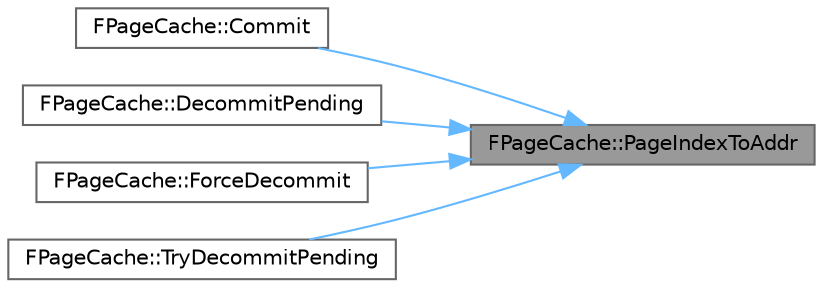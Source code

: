 digraph "FPageCache::PageIndexToAddr"
{
 // INTERACTIVE_SVG=YES
 // LATEX_PDF_SIZE
  bgcolor="transparent";
  edge [fontname=Helvetica,fontsize=10,labelfontname=Helvetica,labelfontsize=10];
  node [fontname=Helvetica,fontsize=10,shape=box,height=0.2,width=0.4];
  rankdir="RL";
  Node1 [id="Node000001",label="FPageCache::PageIndexToAddr",height=0.2,width=0.4,color="gray40", fillcolor="grey60", style="filled", fontcolor="black",tooltip=" "];
  Node1 -> Node2 [id="edge1_Node000001_Node000002",dir="back",color="steelblue1",style="solid",tooltip=" "];
  Node2 [id="Node000002",label="FPageCache::Commit",height=0.2,width=0.4,color="grey40", fillcolor="white", style="filled",URL="$d2/dcf/classFPageCache.html#a638aca5914e0c70c7f797d520dc6e0b8",tooltip=" "];
  Node1 -> Node3 [id="edge2_Node000001_Node000003",dir="back",color="steelblue1",style="solid",tooltip=" "];
  Node3 [id="Node000003",label="FPageCache::DecommitPending",height=0.2,width=0.4,color="grey40", fillcolor="white", style="filled",URL="$d2/dcf/classFPageCache.html#ad59f8079d56ff36598fa9f09bd938ef6",tooltip=" "];
  Node1 -> Node4 [id="edge3_Node000001_Node000004",dir="back",color="steelblue1",style="solid",tooltip=" "];
  Node4 [id="Node000004",label="FPageCache::ForceDecommit",height=0.2,width=0.4,color="grey40", fillcolor="white", style="filled",URL="$d2/dcf/classFPageCache.html#abe67b84346d160a776d75859e0d67330",tooltip=" "];
  Node1 -> Node5 [id="edge4_Node000001_Node000005",dir="back",color="steelblue1",style="solid",tooltip=" "];
  Node5 [id="Node000005",label="FPageCache::TryDecommitPending",height=0.2,width=0.4,color="grey40", fillcolor="white", style="filled",URL="$d2/dcf/classFPageCache.html#a8981fc0fea718b933f167a2cb09389ab",tooltip=" "];
}
